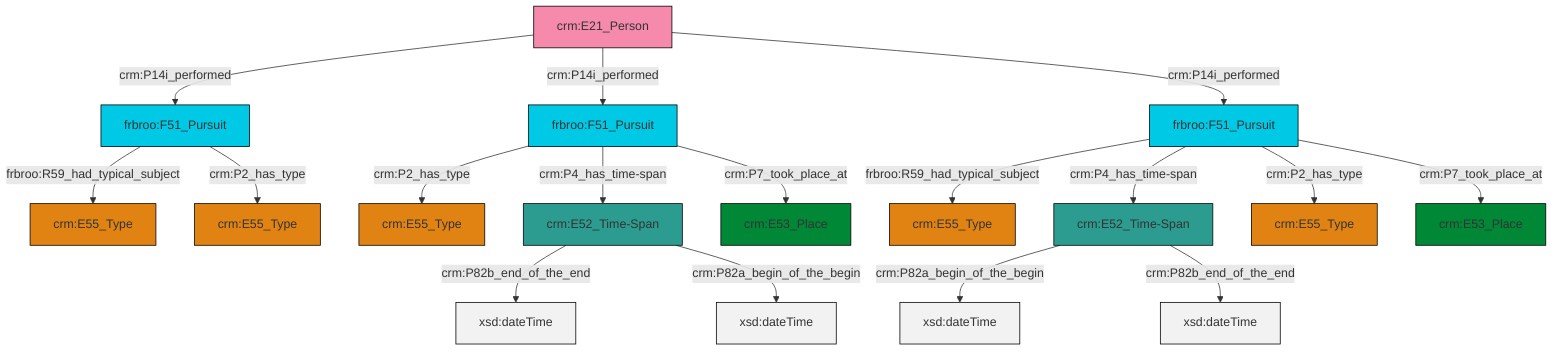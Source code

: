 graph TD
classDef Literal fill:#f2f2f2,stroke:#000000;
classDef CRM_Entity fill:#FFFFFF,stroke:#000000;
classDef Temporal_Entity fill:#00C9E6, stroke:#000000;
classDef Type fill:#E18312, stroke:#000000;
classDef Time-Span fill:#2C9C91, stroke:#000000;
classDef Appellation fill:#FFEB7F, stroke:#000000;
classDef Place fill:#008836, stroke:#000000;
classDef Persistent_Item fill:#B266B2, stroke:#000000;
classDef Conceptual_Object fill:#FFD700, stroke:#000000;
classDef Physical_Thing fill:#D2B48C, stroke:#000000;
classDef Actor fill:#f58aad, stroke:#000000;
classDef PC_Classes fill:#4ce600, stroke:#000000;
classDef Multi fill:#cccccc,stroke:#000000;

2["crm:E21_Person"]:::Actor -->|crm:P14i_performed| 3["frbroo:F51_Pursuit"]:::Temporal_Entity
2["crm:E21_Person"]:::Actor -->|crm:P14i_performed| 4["frbroo:F51_Pursuit"]:::Temporal_Entity
5["crm:E52_Time-Span"]:::Time-Span -->|crm:P82a_begin_of_the_begin| 6[xsd:dateTime]:::Literal
7["frbroo:F51_Pursuit"]:::Temporal_Entity -->|frbroo:R59_had_typical_subject| 8["crm:E55_Type"]:::Type
4["frbroo:F51_Pursuit"]:::Temporal_Entity -->|crm:P2_has_type| 14["crm:E55_Type"]:::Type
3["frbroo:F51_Pursuit"]:::Temporal_Entity -->|frbroo:R59_had_typical_subject| 21["crm:E55_Type"]:::Type
4["frbroo:F51_Pursuit"]:::Temporal_Entity -->|crm:P4_has_time-span| 9["crm:E52_Time-Span"]:::Time-Span
9["crm:E52_Time-Span"]:::Time-Span -->|crm:P82b_end_of_the_end| 24[xsd:dateTime]:::Literal
5["crm:E52_Time-Span"]:::Time-Span -->|crm:P82b_end_of_the_end| 26[xsd:dateTime]:::Literal
4["frbroo:F51_Pursuit"]:::Temporal_Entity -->|crm:P7_took_place_at| 18["crm:E53_Place"]:::Place
7["frbroo:F51_Pursuit"]:::Temporal_Entity -->|crm:P4_has_time-span| 5["crm:E52_Time-Span"]:::Time-Span
9["crm:E52_Time-Span"]:::Time-Span -->|crm:P82a_begin_of_the_begin| 28[xsd:dateTime]:::Literal
3["frbroo:F51_Pursuit"]:::Temporal_Entity -->|crm:P2_has_type| 11["crm:E55_Type"]:::Type
7["frbroo:F51_Pursuit"]:::Temporal_Entity -->|crm:P2_has_type| 0["crm:E55_Type"]:::Type
2["crm:E21_Person"]:::Actor -->|crm:P14i_performed| 7["frbroo:F51_Pursuit"]:::Temporal_Entity
7["frbroo:F51_Pursuit"]:::Temporal_Entity -->|crm:P7_took_place_at| 29["crm:E53_Place"]:::Place